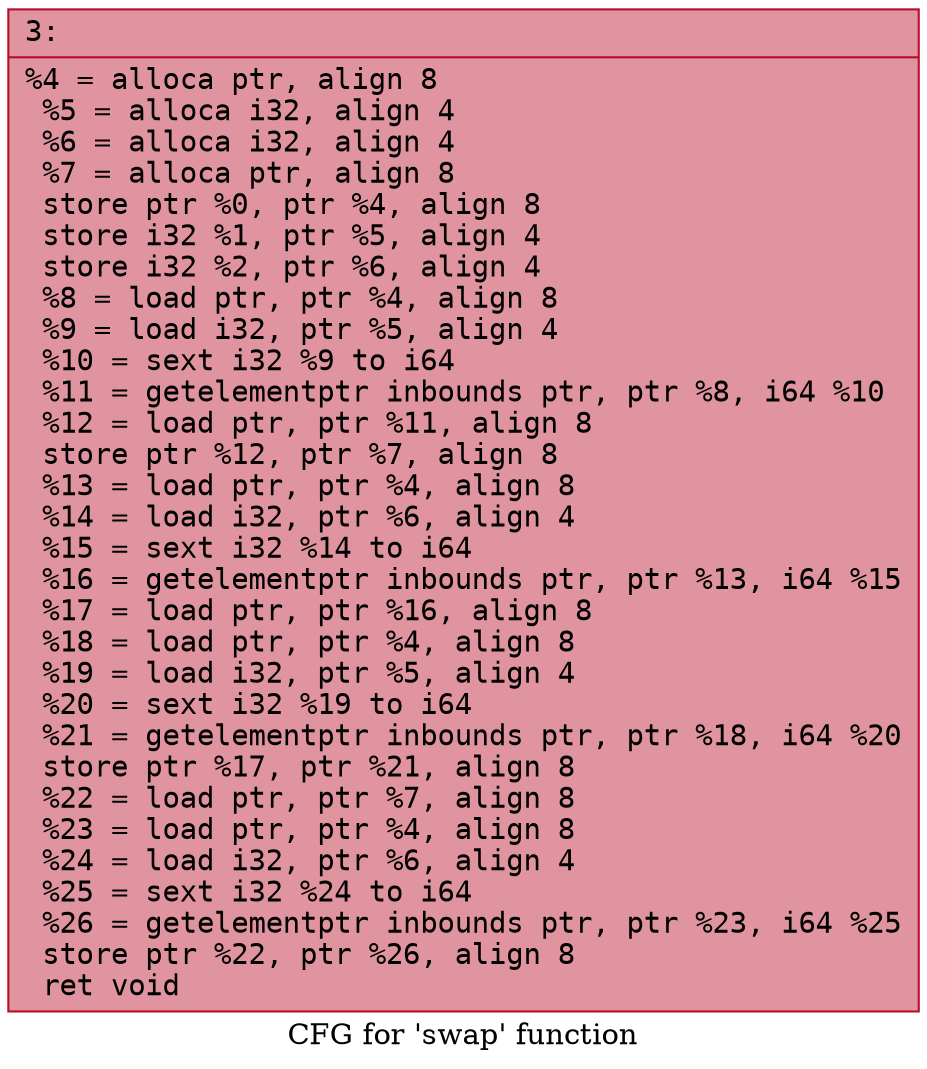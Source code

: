 digraph "CFG for 'swap' function" {
	label="CFG for 'swap' function";

	Node0x600003ee0230 [shape=record,color="#b70d28ff", style=filled, fillcolor="#b70d2870" fontname="Courier",label="{3:\l|  %4 = alloca ptr, align 8\l  %5 = alloca i32, align 4\l  %6 = alloca i32, align 4\l  %7 = alloca ptr, align 8\l  store ptr %0, ptr %4, align 8\l  store i32 %1, ptr %5, align 4\l  store i32 %2, ptr %6, align 4\l  %8 = load ptr, ptr %4, align 8\l  %9 = load i32, ptr %5, align 4\l  %10 = sext i32 %9 to i64\l  %11 = getelementptr inbounds ptr, ptr %8, i64 %10\l  %12 = load ptr, ptr %11, align 8\l  store ptr %12, ptr %7, align 8\l  %13 = load ptr, ptr %4, align 8\l  %14 = load i32, ptr %6, align 4\l  %15 = sext i32 %14 to i64\l  %16 = getelementptr inbounds ptr, ptr %13, i64 %15\l  %17 = load ptr, ptr %16, align 8\l  %18 = load ptr, ptr %4, align 8\l  %19 = load i32, ptr %5, align 4\l  %20 = sext i32 %19 to i64\l  %21 = getelementptr inbounds ptr, ptr %18, i64 %20\l  store ptr %17, ptr %21, align 8\l  %22 = load ptr, ptr %7, align 8\l  %23 = load ptr, ptr %4, align 8\l  %24 = load i32, ptr %6, align 4\l  %25 = sext i32 %24 to i64\l  %26 = getelementptr inbounds ptr, ptr %23, i64 %25\l  store ptr %22, ptr %26, align 8\l  ret void\l}"];
}
